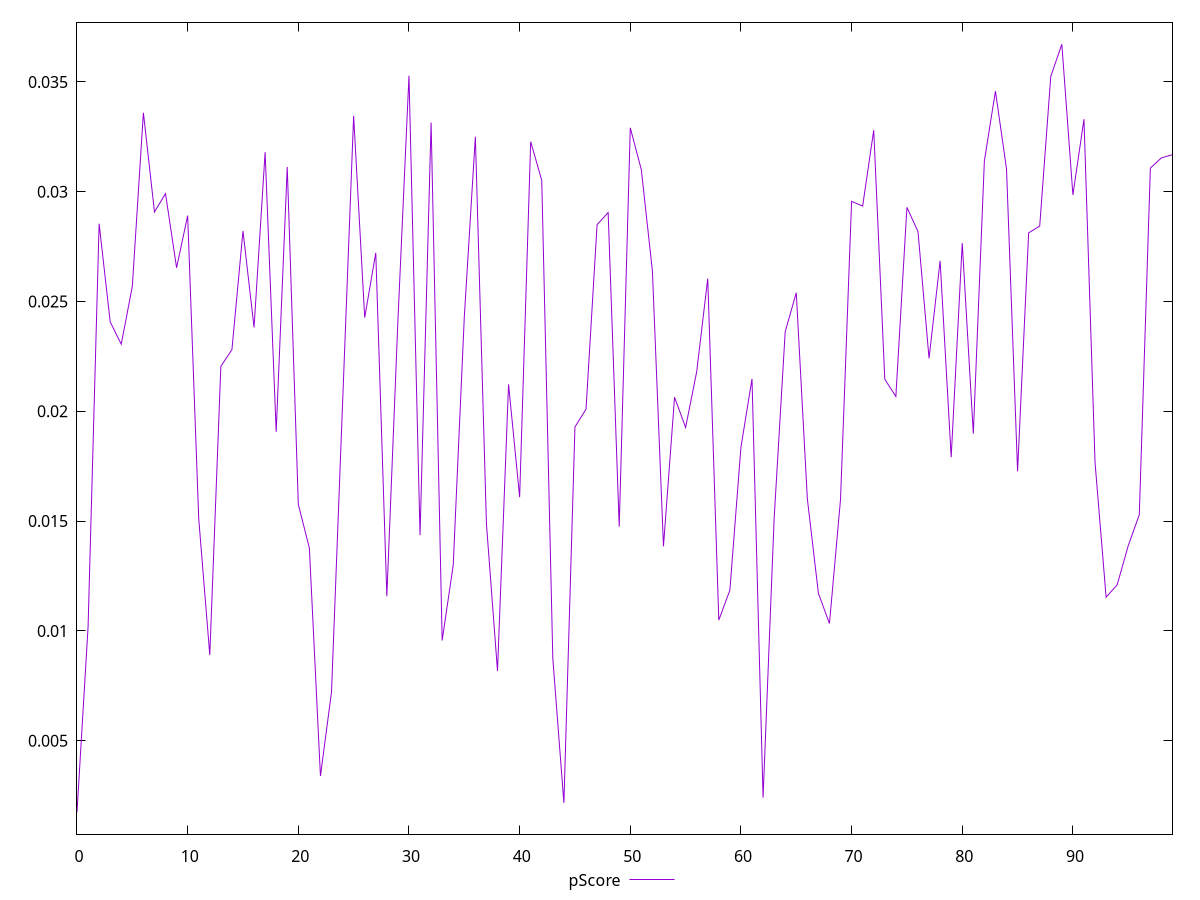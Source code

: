 reset

$pScore <<EOF
0 0.0017438408943809547
1 0.01017299393065968
2 0.028544505211925253
3 0.024069675984425054
4 0.023057192455102737
5 0.025694240613652553
6 0.03359636229375995
7 0.029080953487912953
8 0.029913172066179827
9 0.026538148088122937
10 0.02891284799666277
11 0.01511516088848791
12 0.00890038524213388
13 0.022047964673197473
14 0.022806888980599682
15 0.028213073260431154
16 0.023820202049388506
17 0.03180151456661168
18 0.01906820096015477
19 0.031128140937794924
20 0.015761628048461318
21 0.013768329527296674
22 0.0033908085982130576
23 0.007217175078334581
24 0.020364456240324236
25 0.03345665791725588
26 0.024269093599599223
27 0.027216668594302107
28 0.01158027457167643
29 0.024125520225133645
30 0.03528525827332246
31 0.014358774396414531
32 0.033149751139404215
33 0.009563073899366559
34 0.013002756406320481
35 0.02428996990103327
36 0.032507508177123834
37 0.014881011348625572
38 0.008178228213307326
39 0.021228357000212528
40 0.016090623008979454
41 0.03228124091799511
42 0.030514620192077235
43 0.008736997241832689
44 0.0021664112656005208
45 0.019289036362848067
46 0.020098171850204072
47 0.02850026160626401
48 0.029052301460047503
49 0.01474751357649906
50 0.03291188426044528
51 0.03099846010992724
52 0.026384867471532236
53 0.013852316954609922
54 0.020638419918440176
55 0.01926504022397013
56 0.021798266009671274
57 0.02604098732122795
58 0.010491506218269497
59 0.01185442107697915
60 0.01836299992754803
61 0.021476043286764057
62 0.002409010570176895
63 0.015116745512488816
64 0.023624807797112846
65 0.025400712166933515
66 0.01602709643765443
67 0.011711190676467365
68 0.010338020242653512
69 0.015990589253492726
70 0.029560340123479245
71 0.02934921500272819
72 0.03280363046285745
73 0.02146111390680927
74 0.020674863077264016
75 0.029288279181598487
76 0.028187446143423223
77 0.02241307260932157
78 0.02685406044106231
79 0.017909071488598993
80 0.02765974532311355
81 0.01898616138054232
82 0.03140922423014347
83 0.03458303135262353
84 0.031039902559860222
85 0.01726730461264203
86 0.028128379672367254
87 0.02843688128845845
88 0.035252981182109344
89 0.03671699901387798
90 0.029854630142066463
91 0.03330204235631051
92 0.01767083982398271
93 0.01153679029190302
94 0.012096822742488744
95 0.013878112815743138
96 0.015290895435698726
97 0.03107795371613442
98 0.03154449416956279
99 0.03168653031990343
EOF

set key outside below
set xrange [0:99]
set yrange [0.0007438408943809547:0.03771699901387798]
set trange [0.0007438408943809547:0.03771699901387798]
set terminal svg size 640, 500 enhanced background rgb 'white'
set output "report_00013_2021-02-09T12-04-24.940Z/largest-contentful-paint/samples/pages+cached+noadtech/pScore/values.svg"

plot $pScore title "pScore" with line

reset

